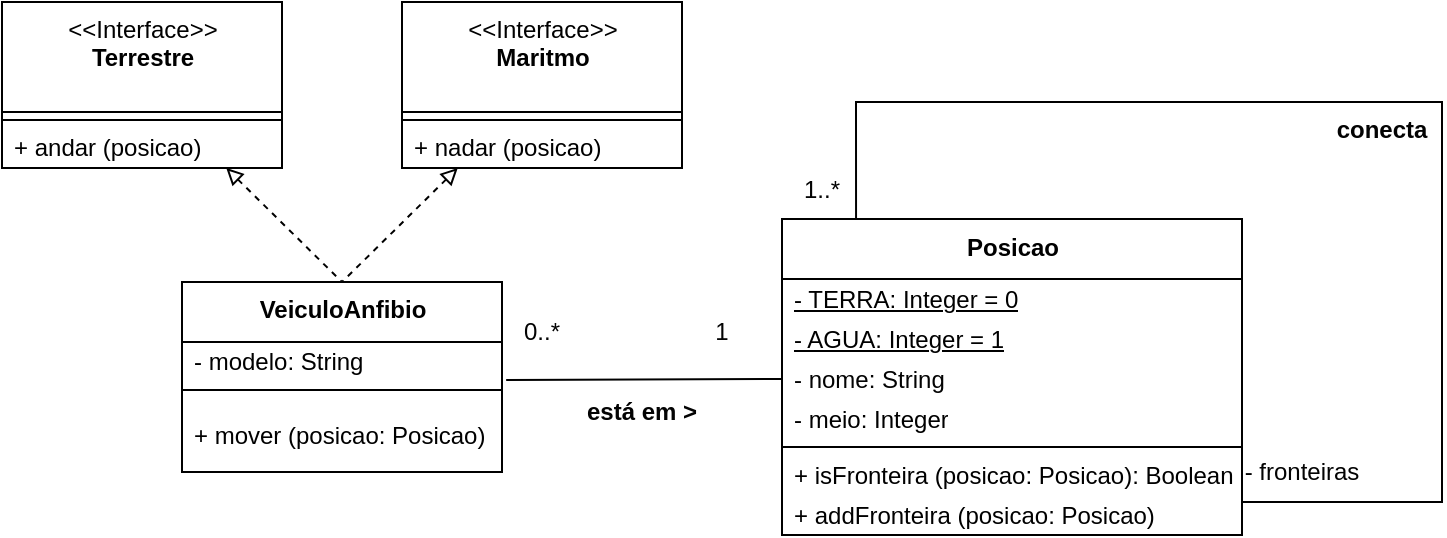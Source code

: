 <mxfile version="20.2.7" type="device"><diagram id="C5RBs43oDa-KdzZeNtuy" name="Page-1"><mxGraphModel dx="1038" dy="564" grid="1" gridSize="10" guides="1" tooltips="1" connect="1" arrows="1" fold="1" page="1" pageScale="1" pageWidth="827" pageHeight="1169" math="0" shadow="0"><root><mxCell id="WIyWlLk6GJQsqaUBKTNV-0"/><mxCell id="WIyWlLk6GJQsqaUBKTNV-1" parent="WIyWlLk6GJQsqaUBKTNV-0"/><mxCell id="1v1Zdf5NUP5S9GWZWJKJ-0" value="&amp;lt;&amp;lt;Interface&amp;gt;&amp;gt;&lt;br&gt;&lt;b&gt;Terrestre&lt;/b&gt;" style="swimlane;fontStyle=0;align=center;verticalAlign=top;childLayout=stackLayout;horizontal=1;startSize=55;horizontalStack=0;resizeParent=1;resizeParentMax=0;resizeLast=0;collapsible=0;marginBottom=0;html=1;" vertex="1" parent="WIyWlLk6GJQsqaUBKTNV-1"><mxGeometry x="120" y="50" width="140" height="83" as="geometry"/></mxCell><mxCell id="1v1Zdf5NUP5S9GWZWJKJ-5" value="" style="line;strokeWidth=1;fillColor=none;align=left;verticalAlign=middle;spacingTop=-1;spacingLeft=3;spacingRight=3;rotatable=0;labelPosition=right;points=[];portConstraint=eastwest;" vertex="1" parent="1v1Zdf5NUP5S9GWZWJKJ-0"><mxGeometry y="55" width="140" height="8" as="geometry"/></mxCell><mxCell id="1v1Zdf5NUP5S9GWZWJKJ-7" value="+ andar (posicao)" style="text;html=1;strokeColor=none;fillColor=none;align=left;verticalAlign=middle;spacingLeft=4;spacingRight=4;overflow=hidden;rotatable=0;points=[[0,0.5],[1,0.5]];portConstraint=eastwest;" vertex="1" parent="1v1Zdf5NUP5S9GWZWJKJ-0"><mxGeometry y="63" width="140" height="20" as="geometry"/></mxCell><mxCell id="1v1Zdf5NUP5S9GWZWJKJ-8" value="&lt;div&gt;&amp;lt;&amp;lt;Interface&amp;gt;&amp;gt;&lt;b&gt;&lt;br&gt;&lt;/b&gt;&lt;/div&gt;&lt;div&gt;&lt;b&gt;Maritmo&lt;/b&gt;&lt;/div&gt;" style="swimlane;fontStyle=0;align=center;verticalAlign=top;childLayout=stackLayout;horizontal=1;startSize=55;horizontalStack=0;resizeParent=1;resizeParentMax=0;resizeLast=0;collapsible=0;marginBottom=0;html=1;" vertex="1" parent="WIyWlLk6GJQsqaUBKTNV-1"><mxGeometry x="320" y="50" width="140" height="83" as="geometry"/></mxCell><mxCell id="1v1Zdf5NUP5S9GWZWJKJ-9" value="" style="line;strokeWidth=1;fillColor=none;align=left;verticalAlign=middle;spacingTop=-1;spacingLeft=3;spacingRight=3;rotatable=0;labelPosition=right;points=[];portConstraint=eastwest;" vertex="1" parent="1v1Zdf5NUP5S9GWZWJKJ-8"><mxGeometry y="55" width="140" height="8" as="geometry"/></mxCell><mxCell id="1v1Zdf5NUP5S9GWZWJKJ-10" value="+ nadar (posicao)" style="text;html=1;strokeColor=none;fillColor=none;align=left;verticalAlign=middle;spacingLeft=4;spacingRight=4;overflow=hidden;rotatable=0;points=[[0,0.5],[1,0.5]];portConstraint=eastwest;" vertex="1" parent="1v1Zdf5NUP5S9GWZWJKJ-8"><mxGeometry y="63" width="140" height="20" as="geometry"/></mxCell><mxCell id="1v1Zdf5NUP5S9GWZWJKJ-20" value="&lt;b&gt;VeiculoAnfibio&lt;/b&gt;" style="swimlane;fontStyle=0;align=center;verticalAlign=top;childLayout=stackLayout;horizontal=1;startSize=30;horizontalStack=0;resizeParent=1;resizeParentMax=0;resizeLast=0;collapsible=0;marginBottom=0;html=1;" vertex="1" parent="WIyWlLk6GJQsqaUBKTNV-1"><mxGeometry x="210" y="190" width="160" height="95" as="geometry"/></mxCell><mxCell id="1v1Zdf5NUP5S9GWZWJKJ-22" value="- modelo: String" style="text;html=1;strokeColor=none;fillColor=none;align=left;verticalAlign=middle;spacingLeft=4;spacingRight=4;overflow=hidden;rotatable=0;points=[[0,0.5],[1,0.5]];portConstraint=eastwest;" vertex="1" parent="1v1Zdf5NUP5S9GWZWJKJ-20"><mxGeometry y="30" width="160" height="20" as="geometry"/></mxCell><mxCell id="1v1Zdf5NUP5S9GWZWJKJ-25" value="" style="line;strokeWidth=1;fillColor=none;align=left;verticalAlign=middle;spacingTop=-1;spacingLeft=3;spacingRight=3;rotatable=0;labelPosition=right;points=[];portConstraint=eastwest;" vertex="1" parent="1v1Zdf5NUP5S9GWZWJKJ-20"><mxGeometry y="50" width="160" height="8" as="geometry"/></mxCell><mxCell id="1v1Zdf5NUP5S9GWZWJKJ-27" value="+ mover (posicao: Posicao)" style="text;html=1;strokeColor=none;fillColor=none;align=left;verticalAlign=middle;spacingLeft=4;spacingRight=4;overflow=hidden;rotatable=0;points=[[0,0.5],[1,0.5]];portConstraint=eastwest;" vertex="1" parent="1v1Zdf5NUP5S9GWZWJKJ-20"><mxGeometry y="58" width="160" height="37" as="geometry"/></mxCell><mxCell id="1v1Zdf5NUP5S9GWZWJKJ-32" value="&lt;b&gt;Posicao&lt;/b&gt;" style="swimlane;fontStyle=0;align=center;verticalAlign=top;childLayout=stackLayout;horizontal=1;startSize=30;horizontalStack=0;resizeParent=1;resizeParentMax=0;resizeLast=0;collapsible=0;marginBottom=0;html=1;" vertex="1" parent="WIyWlLk6GJQsqaUBKTNV-1"><mxGeometry x="510" y="158.5" width="230" height="158" as="geometry"/></mxCell><mxCell id="1v1Zdf5NUP5S9GWZWJKJ-33" value="&lt;u&gt;- TERRA: Integer = 0&lt;br&gt;&lt;/u&gt;" style="text;html=1;strokeColor=none;fillColor=none;align=left;verticalAlign=middle;spacingLeft=4;spacingRight=4;overflow=hidden;rotatable=0;points=[[0,0.5],[1,0.5]];portConstraint=eastwest;" vertex="1" parent="1v1Zdf5NUP5S9GWZWJKJ-32"><mxGeometry y="30" width="230" height="20" as="geometry"/></mxCell><mxCell id="1v1Zdf5NUP5S9GWZWJKJ-34" value="&lt;u&gt;- AGUA: Integer = 1&lt;/u&gt;" style="text;html=1;strokeColor=none;fillColor=none;align=left;verticalAlign=middle;spacingLeft=4;spacingRight=4;overflow=hidden;rotatable=0;points=[[0,0.5],[1,0.5]];portConstraint=eastwest;" vertex="1" parent="1v1Zdf5NUP5S9GWZWJKJ-32"><mxGeometry y="50" width="230" height="20" as="geometry"/></mxCell><mxCell id="1v1Zdf5NUP5S9GWZWJKJ-35" value="&lt;font color=&quot;#030303&quot;&gt;- nome: String&lt;br&gt;&lt;/font&gt;" style="text;html=1;strokeColor=none;fillColor=none;align=left;verticalAlign=middle;spacingLeft=4;spacingRight=4;overflow=hidden;rotatable=0;points=[[0,0.5],[1,0.5]];portConstraint=eastwest;fontColor=#808080;" vertex="1" parent="1v1Zdf5NUP5S9GWZWJKJ-32"><mxGeometry y="70" width="230" height="20" as="geometry"/></mxCell><mxCell id="1v1Zdf5NUP5S9GWZWJKJ-36" value="- meio: Integer" style="text;html=1;strokeColor=none;fillColor=none;align=left;verticalAlign=middle;spacingLeft=4;spacingRight=4;overflow=hidden;rotatable=0;points=[[0,0.5],[1,0.5]];portConstraint=eastwest;" vertex="1" parent="1v1Zdf5NUP5S9GWZWJKJ-32"><mxGeometry y="90" width="230" height="20" as="geometry"/></mxCell><mxCell id="1v1Zdf5NUP5S9GWZWJKJ-37" value="" style="line;strokeWidth=1;fillColor=none;align=left;verticalAlign=middle;spacingTop=-1;spacingLeft=3;spacingRight=3;rotatable=0;labelPosition=right;points=[];portConstraint=eastwest;" vertex="1" parent="1v1Zdf5NUP5S9GWZWJKJ-32"><mxGeometry y="110" width="230" height="8" as="geometry"/></mxCell><mxCell id="1v1Zdf5NUP5S9GWZWJKJ-38" value="+ isFronteira (posicao: Posicao): Boolean" style="text;html=1;strokeColor=none;fillColor=none;align=left;verticalAlign=middle;spacingLeft=4;spacingRight=4;overflow=hidden;rotatable=0;points=[[0,0.5],[1,0.5]];portConstraint=eastwest;" vertex="1" parent="1v1Zdf5NUP5S9GWZWJKJ-32"><mxGeometry y="118" width="230" height="20" as="geometry"/></mxCell><mxCell id="1v1Zdf5NUP5S9GWZWJKJ-39" value="+ addFronteira (posicao: Posicao)" style="text;html=1;strokeColor=none;fillColor=none;align=left;verticalAlign=middle;spacingLeft=4;spacingRight=4;overflow=hidden;rotatable=0;points=[[0,0.5],[1,0.5]];portConstraint=eastwest;" vertex="1" parent="1v1Zdf5NUP5S9GWZWJKJ-32"><mxGeometry y="138" width="230" height="20" as="geometry"/></mxCell><mxCell id="1v1Zdf5NUP5S9GWZWJKJ-40" value="" style="endArrow=none;dashed=1;html=1;rounded=0;fontColor=#030303;entryX=0.5;entryY=0;entryDx=0;entryDy=0;startArrow=block;startFill=0;" edge="1" parent="WIyWlLk6GJQsqaUBKTNV-1" source="1v1Zdf5NUP5S9GWZWJKJ-0" target="1v1Zdf5NUP5S9GWZWJKJ-20"><mxGeometry width="50" height="50" relative="1" as="geometry"><mxPoint x="390" y="260" as="sourcePoint"/><mxPoint x="440" y="210" as="targetPoint"/></mxGeometry></mxCell><mxCell id="1v1Zdf5NUP5S9GWZWJKJ-41" value="" style="endArrow=none;dashed=1;html=1;rounded=0;fontColor=#030303;entryX=0.5;entryY=0;entryDx=0;entryDy=0;startArrow=block;startFill=0;" edge="1" parent="WIyWlLk6GJQsqaUBKTNV-1" source="1v1Zdf5NUP5S9GWZWJKJ-8" target="1v1Zdf5NUP5S9GWZWJKJ-20"><mxGeometry width="50" height="50" relative="1" as="geometry"><mxPoint x="390" y="260" as="sourcePoint"/><mxPoint x="440" y="210" as="targetPoint"/></mxGeometry></mxCell><mxCell id="1v1Zdf5NUP5S9GWZWJKJ-42" value="" style="endArrow=none;html=1;rounded=0;fontColor=#030303;entryX=0;entryY=0.5;entryDx=0;entryDy=0;exitX=1.013;exitY=0.95;exitDx=0;exitDy=0;exitPerimeter=0;" edge="1" parent="WIyWlLk6GJQsqaUBKTNV-1" source="1v1Zdf5NUP5S9GWZWJKJ-22" target="1v1Zdf5NUP5S9GWZWJKJ-35"><mxGeometry width="50" height="50" relative="1" as="geometry"><mxPoint x="390" y="260" as="sourcePoint"/><mxPoint x="440" y="210" as="targetPoint"/></mxGeometry></mxCell><mxCell id="1v1Zdf5NUP5S9GWZWJKJ-43" value="0..*" style="text;html=1;strokeColor=none;fillColor=none;align=center;verticalAlign=middle;whiteSpace=wrap;rounded=0;fontColor=#030303;" vertex="1" parent="WIyWlLk6GJQsqaUBKTNV-1"><mxGeometry x="360" y="200" width="60" height="30" as="geometry"/></mxCell><mxCell id="1v1Zdf5NUP5S9GWZWJKJ-44" value="1" style="text;html=1;strokeColor=none;fillColor=none;align=center;verticalAlign=middle;whiteSpace=wrap;rounded=0;fontColor=#030303;" vertex="1" parent="WIyWlLk6GJQsqaUBKTNV-1"><mxGeometry x="450" y="200" width="60" height="30" as="geometry"/></mxCell><mxCell id="1v1Zdf5NUP5S9GWZWJKJ-45" value="&lt;b&gt;está em &amp;gt;&lt;br&gt;&lt;/b&gt;" style="text;html=1;strokeColor=none;fillColor=none;align=center;verticalAlign=middle;whiteSpace=wrap;rounded=0;fontColor=#030303;" vertex="1" parent="WIyWlLk6GJQsqaUBKTNV-1"><mxGeometry x="410" y="240" width="60" height="30" as="geometry"/></mxCell><mxCell id="1v1Zdf5NUP5S9GWZWJKJ-46" value="" style="endArrow=none;html=1;rounded=0;fontColor=#030303;entryX=0.161;entryY=0.003;entryDx=0;entryDy=0;entryPerimeter=0;edgeStyle=orthogonalEdgeStyle;" edge="1" parent="WIyWlLk6GJQsqaUBKTNV-1" source="1v1Zdf5NUP5S9GWZWJKJ-32" target="1v1Zdf5NUP5S9GWZWJKJ-32"><mxGeometry width="50" height="50" relative="1" as="geometry"><mxPoint x="320" y="410" as="sourcePoint"/><mxPoint x="370" y="360" as="targetPoint"/><Array as="points"><mxPoint x="840" y="300"/><mxPoint x="840" y="100"/><mxPoint x="547" y="100"/></Array></mxGeometry></mxCell><mxCell id="1v1Zdf5NUP5S9GWZWJKJ-47" value="- fronteiras" style="text;html=1;strokeColor=none;fillColor=none;align=center;verticalAlign=middle;whiteSpace=wrap;rounded=0;fontColor=#030303;" vertex="1" parent="WIyWlLk6GJQsqaUBKTNV-1"><mxGeometry x="740" y="270" width="60" height="30" as="geometry"/></mxCell><mxCell id="1v1Zdf5NUP5S9GWZWJKJ-48" value="1..*" style="text;html=1;strokeColor=none;fillColor=none;align=center;verticalAlign=middle;whiteSpace=wrap;rounded=0;fontColor=#030303;" vertex="1" parent="WIyWlLk6GJQsqaUBKTNV-1"><mxGeometry x="500" y="128.5" width="60" height="30" as="geometry"/></mxCell><mxCell id="1v1Zdf5NUP5S9GWZWJKJ-49" value="&lt;b&gt;conecta&lt;/b&gt;" style="text;html=1;strokeColor=none;fillColor=none;align=center;verticalAlign=middle;whiteSpace=wrap;rounded=0;fontColor=#030303;" vertex="1" parent="WIyWlLk6GJQsqaUBKTNV-1"><mxGeometry x="780" y="98.5" width="60" height="30" as="geometry"/></mxCell></root></mxGraphModel></diagram></mxfile>